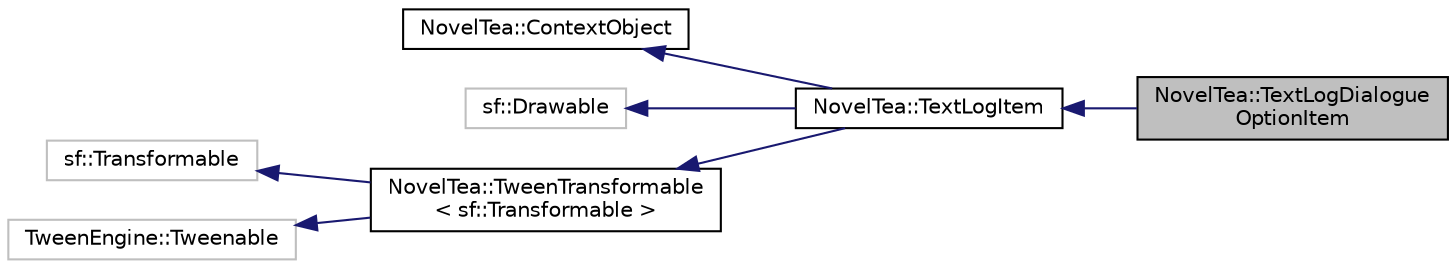 digraph "NovelTea::TextLogDialogueOptionItem"
{
 // LATEX_PDF_SIZE
  bgcolor="transparent";
  edge [fontname="Helvetica",fontsize="10",labelfontname="Helvetica",labelfontsize="10"];
  node [fontname="Helvetica",fontsize="10",shape=record];
  rankdir="LR";
  Node1 [label="NovelTea::TextLogDialogue\lOptionItem",height=0.2,width=0.4,color="black", fillcolor="grey75", style="filled", fontcolor="black",tooltip=" "];
  Node2 -> Node1 [dir="back",color="midnightblue",fontsize="10",style="solid",fontname="Helvetica"];
  Node2 [label="NovelTea::TextLogItem",height=0.2,width=0.4,color="black",URL="$class_novel_tea_1_1_text_log_item.htm",tooltip=" "];
  Node3 -> Node2 [dir="back",color="midnightblue",fontsize="10",style="solid",fontname="Helvetica"];
  Node3 [label="NovelTea::ContextObject",height=0.2,width=0.4,color="black",URL="$class_novel_tea_1_1_context_object.htm",tooltip=" "];
  Node4 -> Node2 [dir="back",color="midnightblue",fontsize="10",style="solid",fontname="Helvetica"];
  Node4 [label="sf::Drawable",height=0.2,width=0.4,color="grey75",tooltip=" "];
  Node5 -> Node2 [dir="back",color="midnightblue",fontsize="10",style="solid",fontname="Helvetica"];
  Node5 [label="NovelTea::TweenTransformable\l\< sf::Transformable \>",height=0.2,width=0.4,color="black",URL="$class_novel_tea_1_1_tween_transformable.htm",tooltip=" "];
  Node6 -> Node5 [dir="back",color="midnightblue",fontsize="10",style="solid",fontname="Helvetica"];
  Node6 [label="sf::Transformable",height=0.2,width=0.4,color="grey75",tooltip=" "];
  Node7 -> Node5 [dir="back",color="midnightblue",fontsize="10",style="solid",fontname="Helvetica"];
  Node7 [label="TweenEngine::Tweenable",height=0.2,width=0.4,color="grey75",tooltip=" "];
}
